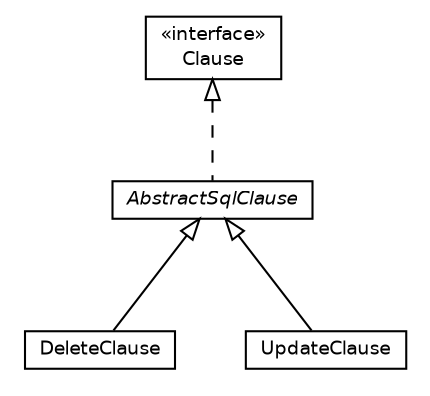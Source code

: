 #!/usr/local/bin/dot
#
# Class diagram 
# Generated by UMLGraph version R5_6 (http://www.umlgraph.org/)
#

digraph G {
	edge [fontname="Helvetica",fontsize=10,labelfontname="Helvetica",labelfontsize=10];
	node [fontname="Helvetica",fontsize=10,shape=plaintext];
	nodesep=0.25;
	ranksep=0.5;
	// net.ljcomputing.sql.clause.DeleteClause
	c0 [label=<<table title="net.ljcomputing.sql.clause.DeleteClause" border="0" cellborder="1" cellspacing="0" cellpadding="2" port="p" href="./DeleteClause.html">
		<tr><td><table border="0" cellspacing="0" cellpadding="1">
<tr><td align="center" balign="center"> DeleteClause </td></tr>
		</table></td></tr>
		</table>>, URL="./DeleteClause.html", fontname="Helvetica", fontcolor="black", fontsize=9.0];
	// net.ljcomputing.sql.clause.UpdateClause
	c1 [label=<<table title="net.ljcomputing.sql.clause.UpdateClause" border="0" cellborder="1" cellspacing="0" cellpadding="2" port="p" href="./UpdateClause.html">
		<tr><td><table border="0" cellspacing="0" cellpadding="1">
<tr><td align="center" balign="center"> UpdateClause </td></tr>
		</table></td></tr>
		</table>>, URL="./UpdateClause.html", fontname="Helvetica", fontcolor="black", fontsize=9.0];
	// net.ljcomputing.sql.clause.Clause
	c2 [label=<<table title="net.ljcomputing.sql.clause.Clause" border="0" cellborder="1" cellspacing="0" cellpadding="2" port="p" href="./Clause.html">
		<tr><td><table border="0" cellspacing="0" cellpadding="1">
<tr><td align="center" balign="center"> &#171;interface&#187; </td></tr>
<tr><td align="center" balign="center"> Clause </td></tr>
		</table></td></tr>
		</table>>, URL="./Clause.html", fontname="Helvetica", fontcolor="black", fontsize=9.0];
	// net.ljcomputing.sql.clause.AbstractSqlClause
	c3 [label=<<table title="net.ljcomputing.sql.clause.AbstractSqlClause" border="0" cellborder="1" cellspacing="0" cellpadding="2" port="p" href="./AbstractSqlClause.html">
		<tr><td><table border="0" cellspacing="0" cellpadding="1">
<tr><td align="center" balign="center"><font face="Helvetica-Oblique"> AbstractSqlClause </font></td></tr>
		</table></td></tr>
		</table>>, URL="./AbstractSqlClause.html", fontname="Helvetica", fontcolor="black", fontsize=9.0];
	//net.ljcomputing.sql.clause.DeleteClause extends net.ljcomputing.sql.clause.AbstractSqlClause
	c3:p -> c0:p [dir=back,arrowtail=empty];
	//net.ljcomputing.sql.clause.UpdateClause extends net.ljcomputing.sql.clause.AbstractSqlClause
	c3:p -> c1:p [dir=back,arrowtail=empty];
	//net.ljcomputing.sql.clause.AbstractSqlClause implements net.ljcomputing.sql.clause.Clause
	c2:p -> c3:p [dir=back,arrowtail=empty,style=dashed];
}

